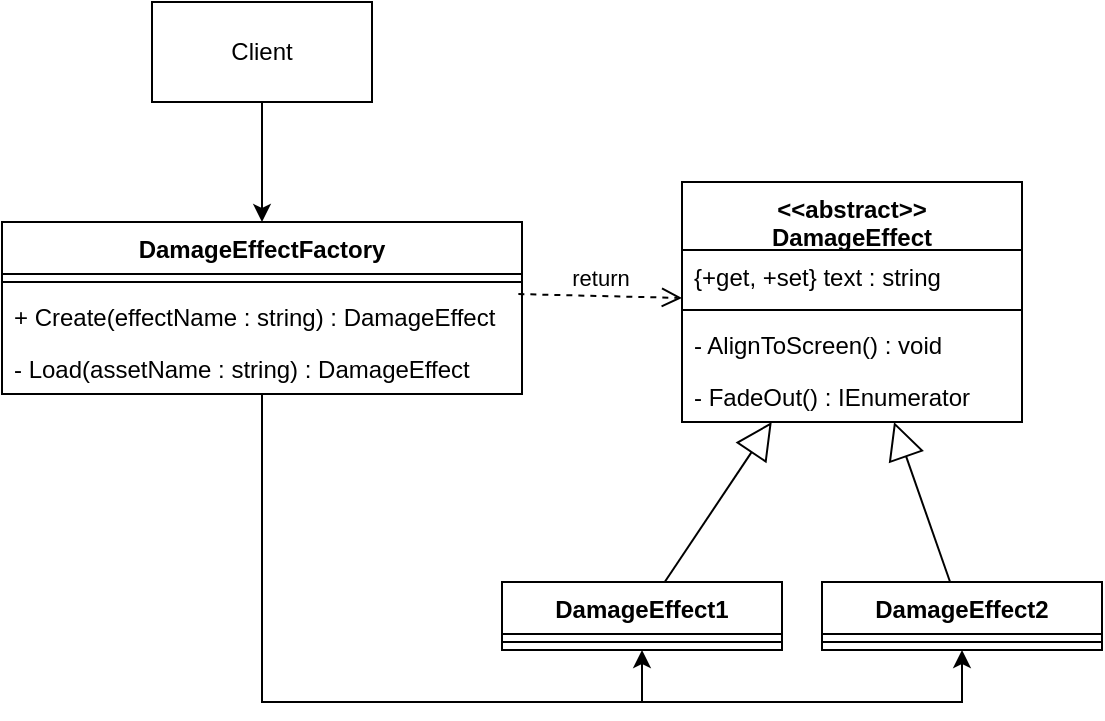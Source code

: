 <mxfile version="24.7.17">
  <diagram id="C5RBs43oDa-KdzZeNtuy" name="Page-1">
    <mxGraphModel dx="1510" dy="1571" grid="1" gridSize="10" guides="1" tooltips="1" connect="1" arrows="1" fold="1" page="1" pageScale="1" pageWidth="827" pageHeight="1169" math="0" shadow="0">
      <root>
        <mxCell id="WIyWlLk6GJQsqaUBKTNV-0" />
        <mxCell id="WIyWlLk6GJQsqaUBKTNV-1" parent="WIyWlLk6GJQsqaUBKTNV-0" />
        <mxCell id="cstyi57Tmww-cu86z4z--16" style="edgeStyle=orthogonalEdgeStyle;rounded=0;orthogonalLoop=1;jettySize=auto;html=1;" edge="1" parent="WIyWlLk6GJQsqaUBKTNV-1" source="cstyi57Tmww-cu86z4z--0" target="cstyi57Tmww-cu86z4z--4">
          <mxGeometry relative="1" as="geometry">
            <Array as="points">
              <mxPoint x="90" y="250" />
              <mxPoint x="280" y="250" />
            </Array>
          </mxGeometry>
        </mxCell>
        <mxCell id="cstyi57Tmww-cu86z4z--17" style="edgeStyle=orthogonalEdgeStyle;rounded=0;orthogonalLoop=1;jettySize=auto;html=1;" edge="1" parent="WIyWlLk6GJQsqaUBKTNV-1" source="cstyi57Tmww-cu86z4z--0" target="cstyi57Tmww-cu86z4z--8">
          <mxGeometry relative="1" as="geometry">
            <Array as="points">
              <mxPoint x="90" y="250" />
              <mxPoint x="440" y="250" />
            </Array>
          </mxGeometry>
        </mxCell>
        <mxCell id="cstyi57Tmww-cu86z4z--0" value="DamageEffectFactory" style="swimlane;fontStyle=1;align=center;verticalAlign=top;childLayout=stackLayout;horizontal=1;startSize=26;horizontalStack=0;resizeParent=1;resizeParentMax=0;resizeLast=0;collapsible=1;marginBottom=0;whiteSpace=wrap;html=1;" vertex="1" parent="WIyWlLk6GJQsqaUBKTNV-1">
          <mxGeometry x="-40" y="10" width="260" height="86" as="geometry" />
        </mxCell>
        <mxCell id="cstyi57Tmww-cu86z4z--2" value="" style="line;strokeWidth=1;fillColor=none;align=left;verticalAlign=middle;spacingTop=-1;spacingLeft=3;spacingRight=3;rotatable=0;labelPosition=right;points=[];portConstraint=eastwest;strokeColor=inherit;" vertex="1" parent="cstyi57Tmww-cu86z4z--0">
          <mxGeometry y="26" width="260" height="8" as="geometry" />
        </mxCell>
        <mxCell id="cstyi57Tmww-cu86z4z--24" value="+ Create(effectName : string) : DamageEffect" style="text;strokeColor=none;fillColor=none;align=left;verticalAlign=top;spacingLeft=4;spacingRight=4;overflow=hidden;rotatable=0;points=[[0,0.5],[1,0.5]];portConstraint=eastwest;whiteSpace=wrap;html=1;" vertex="1" parent="cstyi57Tmww-cu86z4z--0">
          <mxGeometry y="34" width="260" height="26" as="geometry" />
        </mxCell>
        <mxCell id="cstyi57Tmww-cu86z4z--23" value="- Load(assetName : string) : DamageEffect" style="text;strokeColor=none;fillColor=none;align=left;verticalAlign=top;spacingLeft=4;spacingRight=4;overflow=hidden;rotatable=0;points=[[0,0.5],[1,0.5]];portConstraint=eastwest;whiteSpace=wrap;html=1;" vertex="1" parent="cstyi57Tmww-cu86z4z--0">
          <mxGeometry y="60" width="260" height="26" as="geometry" />
        </mxCell>
        <mxCell id="cstyi57Tmww-cu86z4z--4" value="DamageEffect1" style="swimlane;fontStyle=1;align=center;verticalAlign=top;childLayout=stackLayout;horizontal=1;startSize=26;horizontalStack=0;resizeParent=1;resizeParentMax=0;resizeLast=0;collapsible=1;marginBottom=0;whiteSpace=wrap;html=1;" vertex="1" parent="WIyWlLk6GJQsqaUBKTNV-1">
          <mxGeometry x="210" y="190" width="140" height="34" as="geometry" />
        </mxCell>
        <mxCell id="cstyi57Tmww-cu86z4z--6" value="" style="line;strokeWidth=1;fillColor=none;align=left;verticalAlign=middle;spacingTop=-1;spacingLeft=3;spacingRight=3;rotatable=0;labelPosition=right;points=[];portConstraint=eastwest;strokeColor=inherit;" vertex="1" parent="cstyi57Tmww-cu86z4z--4">
          <mxGeometry y="26" width="140" height="8" as="geometry" />
        </mxCell>
        <mxCell id="cstyi57Tmww-cu86z4z--8" value="DamageEffect2" style="swimlane;fontStyle=1;align=center;verticalAlign=top;childLayout=stackLayout;horizontal=1;startSize=26;horizontalStack=0;resizeParent=1;resizeParentMax=0;resizeLast=0;collapsible=1;marginBottom=0;whiteSpace=wrap;html=1;" vertex="1" parent="WIyWlLk6GJQsqaUBKTNV-1">
          <mxGeometry x="370" y="190" width="140" height="34" as="geometry" />
        </mxCell>
        <mxCell id="cstyi57Tmww-cu86z4z--9" value="" style="line;strokeWidth=1;fillColor=none;align=left;verticalAlign=middle;spacingTop=-1;spacingLeft=3;spacingRight=3;rotatable=0;labelPosition=right;points=[];portConstraint=eastwest;strokeColor=inherit;" vertex="1" parent="cstyi57Tmww-cu86z4z--8">
          <mxGeometry y="26" width="140" height="8" as="geometry" />
        </mxCell>
        <mxCell id="cstyi57Tmww-cu86z4z--10" value="&lt;div&gt;&amp;lt;&amp;lt;abstract&amp;gt;&amp;gt;&lt;/div&gt;DamageEffect" style="swimlane;fontStyle=1;align=center;verticalAlign=top;childLayout=stackLayout;horizontal=1;startSize=34;horizontalStack=0;resizeParent=1;resizeParentMax=0;resizeLast=0;collapsible=1;marginBottom=0;whiteSpace=wrap;html=1;" vertex="1" parent="WIyWlLk6GJQsqaUBKTNV-1">
          <mxGeometry x="300" y="-10" width="170" height="120" as="geometry" />
        </mxCell>
        <mxCell id="cstyi57Tmww-cu86z4z--20" value="{+get, +set} text : string" style="text;strokeColor=none;fillColor=none;align=left;verticalAlign=top;spacingLeft=4;spacingRight=4;overflow=hidden;rotatable=0;points=[[0,0.5],[1,0.5]];portConstraint=eastwest;whiteSpace=wrap;html=1;" vertex="1" parent="cstyi57Tmww-cu86z4z--10">
          <mxGeometry y="34" width="170" height="26" as="geometry" />
        </mxCell>
        <mxCell id="cstyi57Tmww-cu86z4z--11" value="" style="line;strokeWidth=1;fillColor=none;align=left;verticalAlign=middle;spacingTop=-1;spacingLeft=3;spacingRight=3;rotatable=0;labelPosition=right;points=[];portConstraint=eastwest;strokeColor=inherit;" vertex="1" parent="cstyi57Tmww-cu86z4z--10">
          <mxGeometry y="60" width="170" height="8" as="geometry" />
        </mxCell>
        <mxCell id="cstyi57Tmww-cu86z4z--21" value="- AlignToScreen() : void" style="text;strokeColor=none;fillColor=none;align=left;verticalAlign=top;spacingLeft=4;spacingRight=4;overflow=hidden;rotatable=0;points=[[0,0.5],[1,0.5]];portConstraint=eastwest;whiteSpace=wrap;html=1;" vertex="1" parent="cstyi57Tmww-cu86z4z--10">
          <mxGeometry y="68" width="170" height="26" as="geometry" />
        </mxCell>
        <mxCell id="cstyi57Tmww-cu86z4z--22" value="- FadeOut() : IEnumerator" style="text;strokeColor=none;fillColor=none;align=left;verticalAlign=top;spacingLeft=4;spacingRight=4;overflow=hidden;rotatable=0;points=[[0,0.5],[1,0.5]];portConstraint=eastwest;whiteSpace=wrap;html=1;" vertex="1" parent="cstyi57Tmww-cu86z4z--10">
          <mxGeometry y="94" width="170" height="26" as="geometry" />
        </mxCell>
        <mxCell id="cstyi57Tmww-cu86z4z--12" value="" style="endArrow=block;endSize=16;endFill=0;html=1;rounded=0;" edge="1" parent="WIyWlLk6GJQsqaUBKTNV-1" source="cstyi57Tmww-cu86z4z--4" target="cstyi57Tmww-cu86z4z--10">
          <mxGeometry width="160" relative="1" as="geometry">
            <mxPoint x="250" y="170" as="sourcePoint" />
            <mxPoint x="410" y="170" as="targetPoint" />
          </mxGeometry>
        </mxCell>
        <mxCell id="cstyi57Tmww-cu86z4z--13" value="" style="endArrow=block;endSize=16;endFill=0;html=1;rounded=0;" edge="1" parent="WIyWlLk6GJQsqaUBKTNV-1" source="cstyi57Tmww-cu86z4z--8" target="cstyi57Tmww-cu86z4z--10">
          <mxGeometry width="160" relative="1" as="geometry">
            <mxPoint x="310" y="100" as="sourcePoint" />
            <mxPoint x="355" y="62" as="targetPoint" />
          </mxGeometry>
        </mxCell>
        <mxCell id="cstyi57Tmww-cu86z4z--15" style="edgeStyle=orthogonalEdgeStyle;rounded=0;orthogonalLoop=1;jettySize=auto;html=1;entryX=0.5;entryY=0;entryDx=0;entryDy=0;" edge="1" parent="WIyWlLk6GJQsqaUBKTNV-1" source="cstyi57Tmww-cu86z4z--14" target="cstyi57Tmww-cu86z4z--0">
          <mxGeometry relative="1" as="geometry" />
        </mxCell>
        <mxCell id="cstyi57Tmww-cu86z4z--14" value="Client" style="html=1;whiteSpace=wrap;" vertex="1" parent="WIyWlLk6GJQsqaUBKTNV-1">
          <mxGeometry x="35" y="-100" width="110" height="50" as="geometry" />
        </mxCell>
        <mxCell id="cstyi57Tmww-cu86z4z--19" value="return" style="html=1;verticalAlign=bottom;endArrow=open;dashed=1;endSize=8;curved=0;rounded=0;exitX=0.993;exitY=0.419;exitDx=0;exitDy=0;exitPerimeter=0;" edge="1" parent="WIyWlLk6GJQsqaUBKTNV-1" source="cstyi57Tmww-cu86z4z--0" target="cstyi57Tmww-cu86z4z--10">
          <mxGeometry relative="1" as="geometry">
            <mxPoint x="350" y="50" as="sourcePoint" />
            <mxPoint x="270" y="50" as="targetPoint" />
          </mxGeometry>
        </mxCell>
      </root>
    </mxGraphModel>
  </diagram>
</mxfile>
